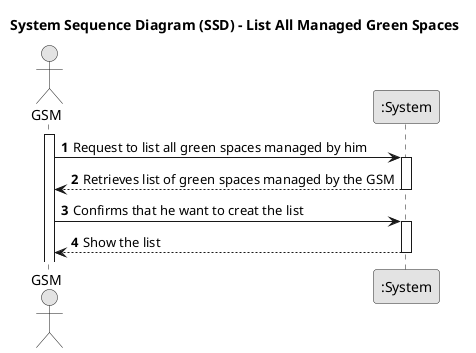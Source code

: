 @startuml
skinparam monochrome true
skinparam packageStyle rectangle
skinparam shadowing false

title System Sequence Diagram (SSD) - List All Managed Green Spaces

autonumber

actor "GSM" as Employee
participant ":System" as System

activate Employee

    Employee -> System : Request to list all green spaces managed by him
    activate System

        System --> Employee : Retrieves list of green spaces managed by the GSM
    deactivate System

    Employee -> System : Confirms that he want to creat the list
        activate System

            System --> Employee : Show the list
        deactivate System

@enduml
